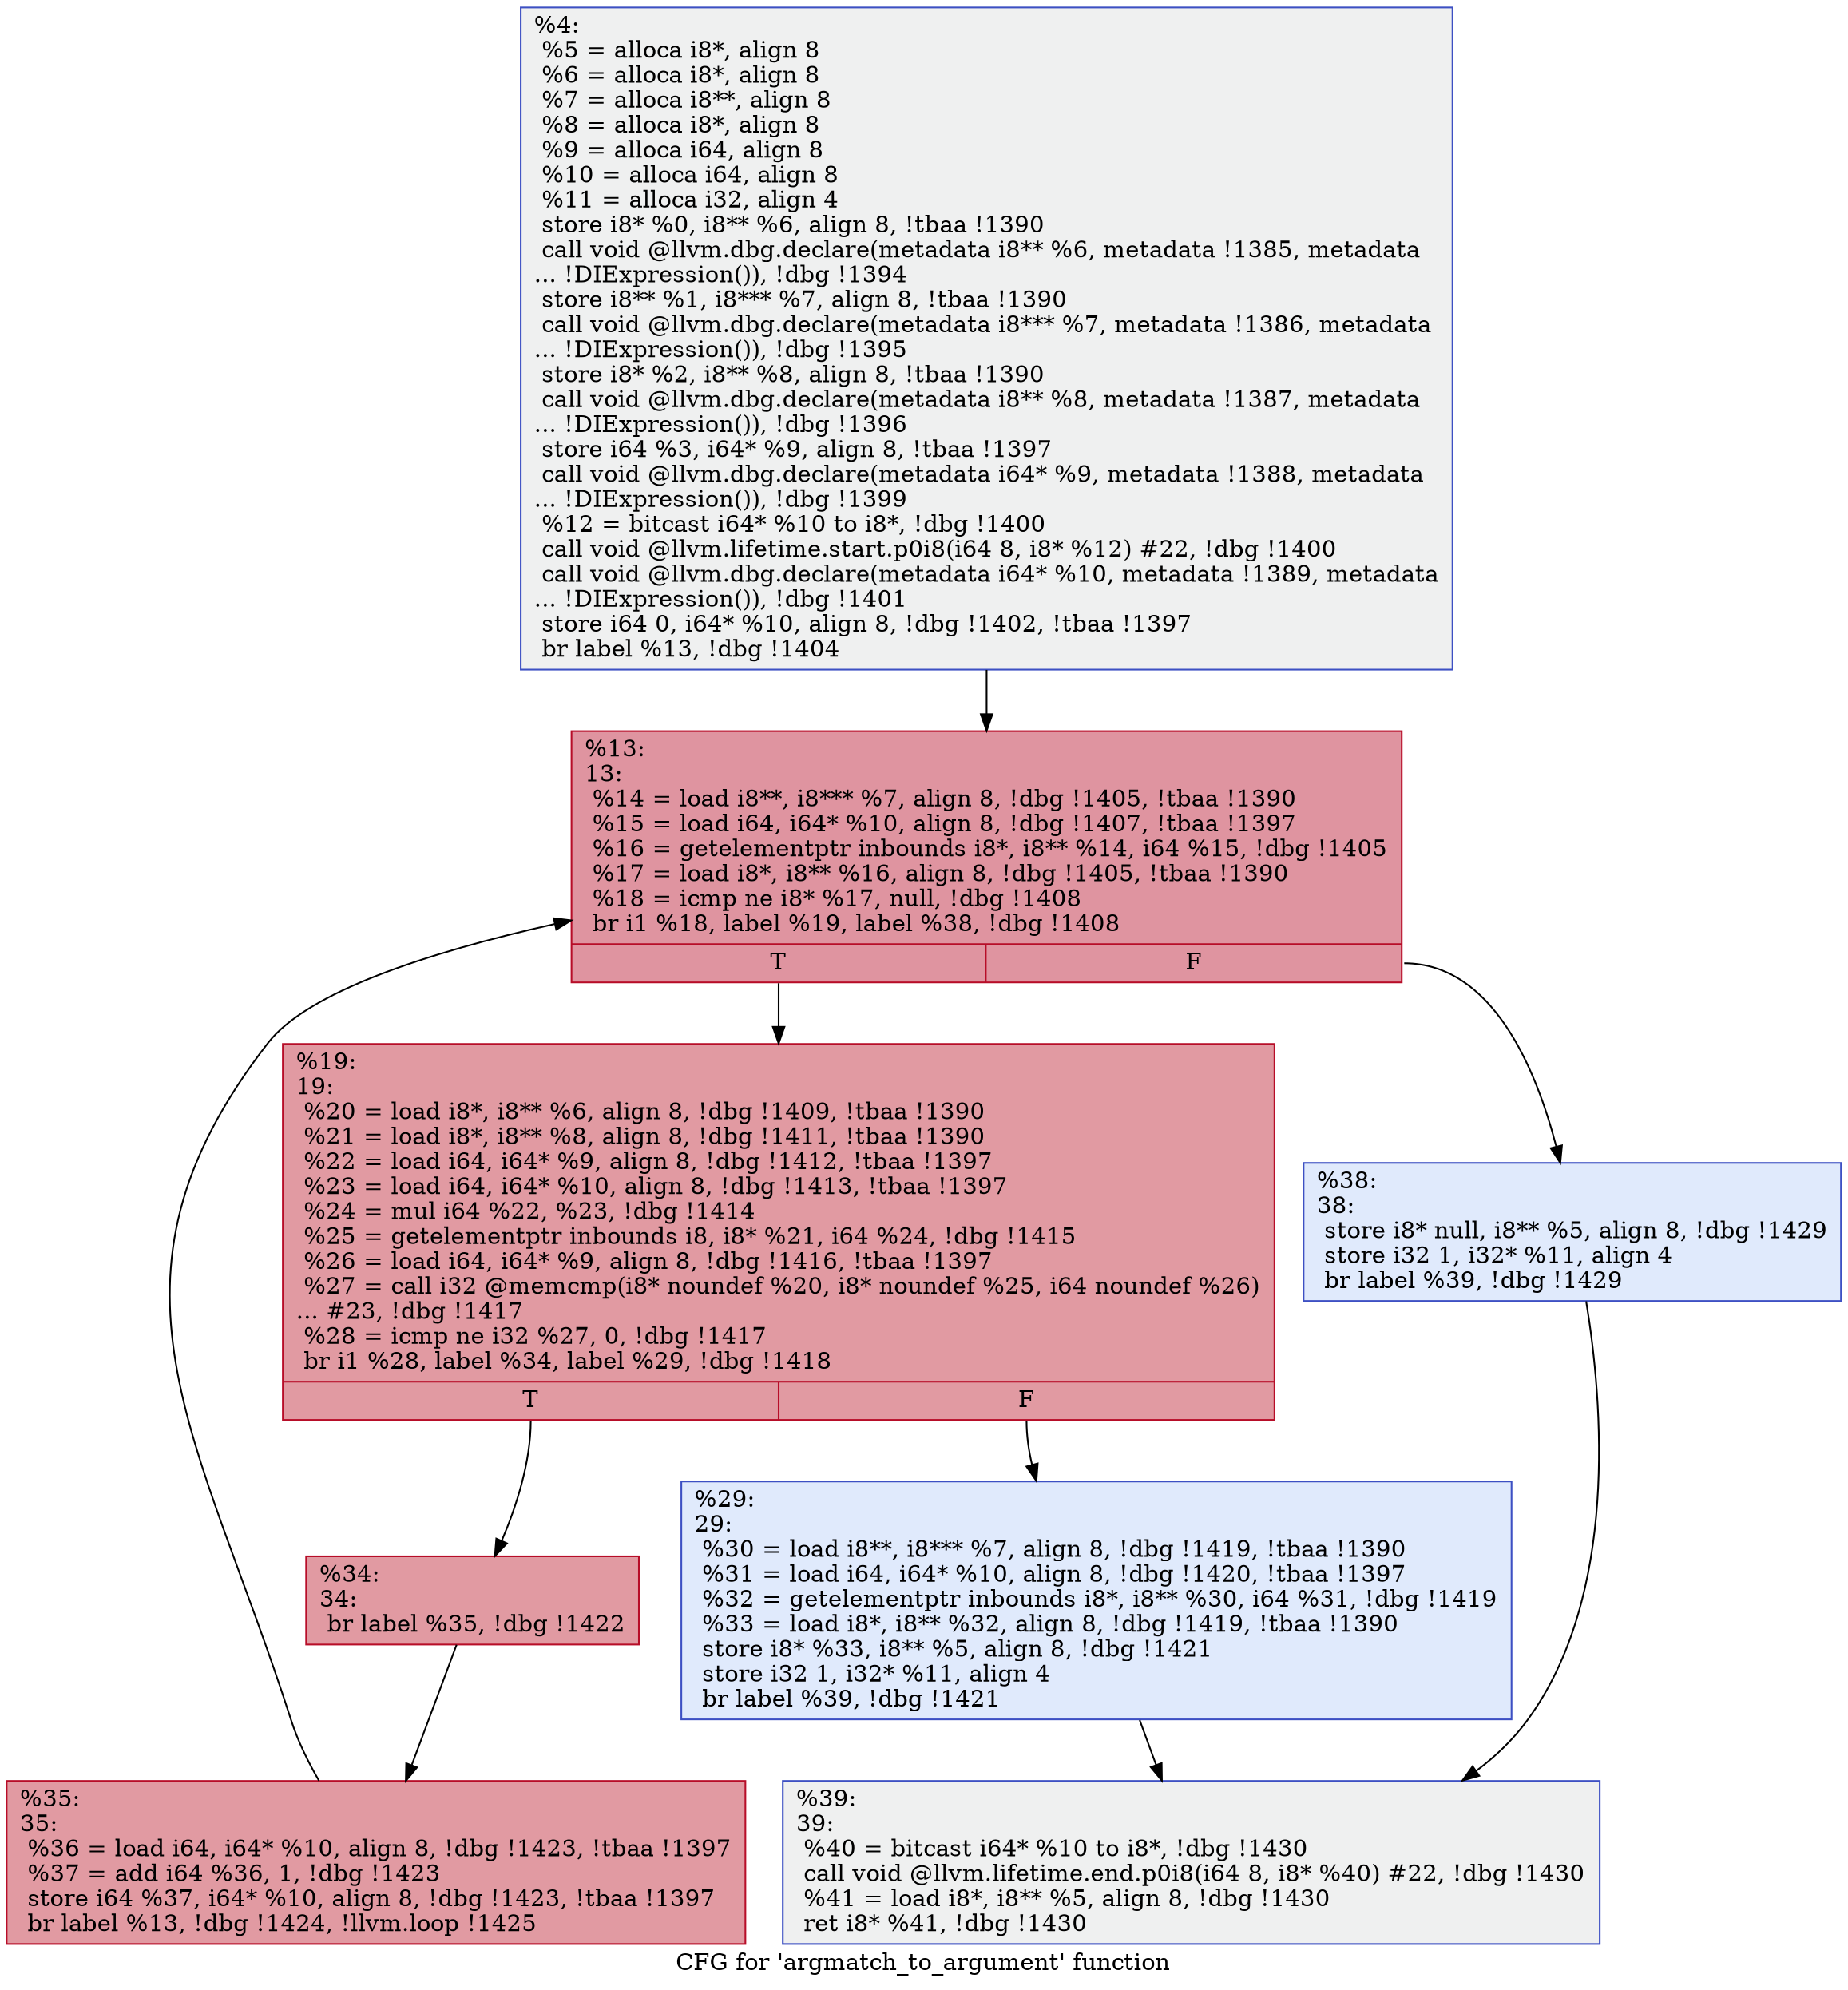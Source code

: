 digraph "CFG for 'argmatch_to_argument' function" {
	label="CFG for 'argmatch_to_argument' function";

	Node0x16d68d0 [shape=record,color="#3d50c3ff", style=filled, fillcolor="#dbdcde70",label="{%4:\l  %5 = alloca i8*, align 8\l  %6 = alloca i8*, align 8\l  %7 = alloca i8**, align 8\l  %8 = alloca i8*, align 8\l  %9 = alloca i64, align 8\l  %10 = alloca i64, align 8\l  %11 = alloca i32, align 4\l  store i8* %0, i8** %6, align 8, !tbaa !1390\l  call void @llvm.dbg.declare(metadata i8** %6, metadata !1385, metadata\l... !DIExpression()), !dbg !1394\l  store i8** %1, i8*** %7, align 8, !tbaa !1390\l  call void @llvm.dbg.declare(metadata i8*** %7, metadata !1386, metadata\l... !DIExpression()), !dbg !1395\l  store i8* %2, i8** %8, align 8, !tbaa !1390\l  call void @llvm.dbg.declare(metadata i8** %8, metadata !1387, metadata\l... !DIExpression()), !dbg !1396\l  store i64 %3, i64* %9, align 8, !tbaa !1397\l  call void @llvm.dbg.declare(metadata i64* %9, metadata !1388, metadata\l... !DIExpression()), !dbg !1399\l  %12 = bitcast i64* %10 to i8*, !dbg !1400\l  call void @llvm.lifetime.start.p0i8(i64 8, i8* %12) #22, !dbg !1400\l  call void @llvm.dbg.declare(metadata i64* %10, metadata !1389, metadata\l... !DIExpression()), !dbg !1401\l  store i64 0, i64* %10, align 8, !dbg !1402, !tbaa !1397\l  br label %13, !dbg !1404\l}"];
	Node0x16d68d0 -> Node0x16d6920;
	Node0x16d6920 [shape=record,color="#b70d28ff", style=filled, fillcolor="#b70d2870",label="{%13:\l13:                                               \l  %14 = load i8**, i8*** %7, align 8, !dbg !1405, !tbaa !1390\l  %15 = load i64, i64* %10, align 8, !dbg !1407, !tbaa !1397\l  %16 = getelementptr inbounds i8*, i8** %14, i64 %15, !dbg !1405\l  %17 = load i8*, i8** %16, align 8, !dbg !1405, !tbaa !1390\l  %18 = icmp ne i8* %17, null, !dbg !1408\l  br i1 %18, label %19, label %38, !dbg !1408\l|{<s0>T|<s1>F}}"];
	Node0x16d6920:s0 -> Node0x16d6970;
	Node0x16d6920:s1 -> Node0x16d6ab0;
	Node0x16d6970 [shape=record,color="#b70d28ff", style=filled, fillcolor="#bb1b2c70",label="{%19:\l19:                                               \l  %20 = load i8*, i8** %6, align 8, !dbg !1409, !tbaa !1390\l  %21 = load i8*, i8** %8, align 8, !dbg !1411, !tbaa !1390\l  %22 = load i64, i64* %9, align 8, !dbg !1412, !tbaa !1397\l  %23 = load i64, i64* %10, align 8, !dbg !1413, !tbaa !1397\l  %24 = mul i64 %22, %23, !dbg !1414\l  %25 = getelementptr inbounds i8, i8* %21, i64 %24, !dbg !1415\l  %26 = load i64, i64* %9, align 8, !dbg !1416, !tbaa !1397\l  %27 = call i32 @memcmp(i8* noundef %20, i8* noundef %25, i64 noundef %26)\l... #23, !dbg !1417\l  %28 = icmp ne i32 %27, 0, !dbg !1417\l  br i1 %28, label %34, label %29, !dbg !1418\l|{<s0>T|<s1>F}}"];
	Node0x16d6970:s0 -> Node0x16d6a10;
	Node0x16d6970:s1 -> Node0x16d69c0;
	Node0x16d69c0 [shape=record,color="#3d50c3ff", style=filled, fillcolor="#b9d0f970",label="{%29:\l29:                                               \l  %30 = load i8**, i8*** %7, align 8, !dbg !1419, !tbaa !1390\l  %31 = load i64, i64* %10, align 8, !dbg !1420, !tbaa !1397\l  %32 = getelementptr inbounds i8*, i8** %30, i64 %31, !dbg !1419\l  %33 = load i8*, i8** %32, align 8, !dbg !1419, !tbaa !1390\l  store i8* %33, i8** %5, align 8, !dbg !1421\l  store i32 1, i32* %11, align 4\l  br label %39, !dbg !1421\l}"];
	Node0x16d69c0 -> Node0x16d6b00;
	Node0x16d6a10 [shape=record,color="#b70d28ff", style=filled, fillcolor="#bb1b2c70",label="{%34:\l34:                                               \l  br label %35, !dbg !1422\l}"];
	Node0x16d6a10 -> Node0x16d6a60;
	Node0x16d6a60 [shape=record,color="#b70d28ff", style=filled, fillcolor="#bb1b2c70",label="{%35:\l35:                                               \l  %36 = load i64, i64* %10, align 8, !dbg !1423, !tbaa !1397\l  %37 = add i64 %36, 1, !dbg !1423\l  store i64 %37, i64* %10, align 8, !dbg !1423, !tbaa !1397\l  br label %13, !dbg !1424, !llvm.loop !1425\l}"];
	Node0x16d6a60 -> Node0x16d6920;
	Node0x16d6ab0 [shape=record,color="#3d50c3ff", style=filled, fillcolor="#b9d0f970",label="{%38:\l38:                                               \l  store i8* null, i8** %5, align 8, !dbg !1429\l  store i32 1, i32* %11, align 4\l  br label %39, !dbg !1429\l}"];
	Node0x16d6ab0 -> Node0x16d6b00;
	Node0x16d6b00 [shape=record,color="#3d50c3ff", style=filled, fillcolor="#dbdcde70",label="{%39:\l39:                                               \l  %40 = bitcast i64* %10 to i8*, !dbg !1430\l  call void @llvm.lifetime.end.p0i8(i64 8, i8* %40) #22, !dbg !1430\l  %41 = load i8*, i8** %5, align 8, !dbg !1430\l  ret i8* %41, !dbg !1430\l}"];
}

